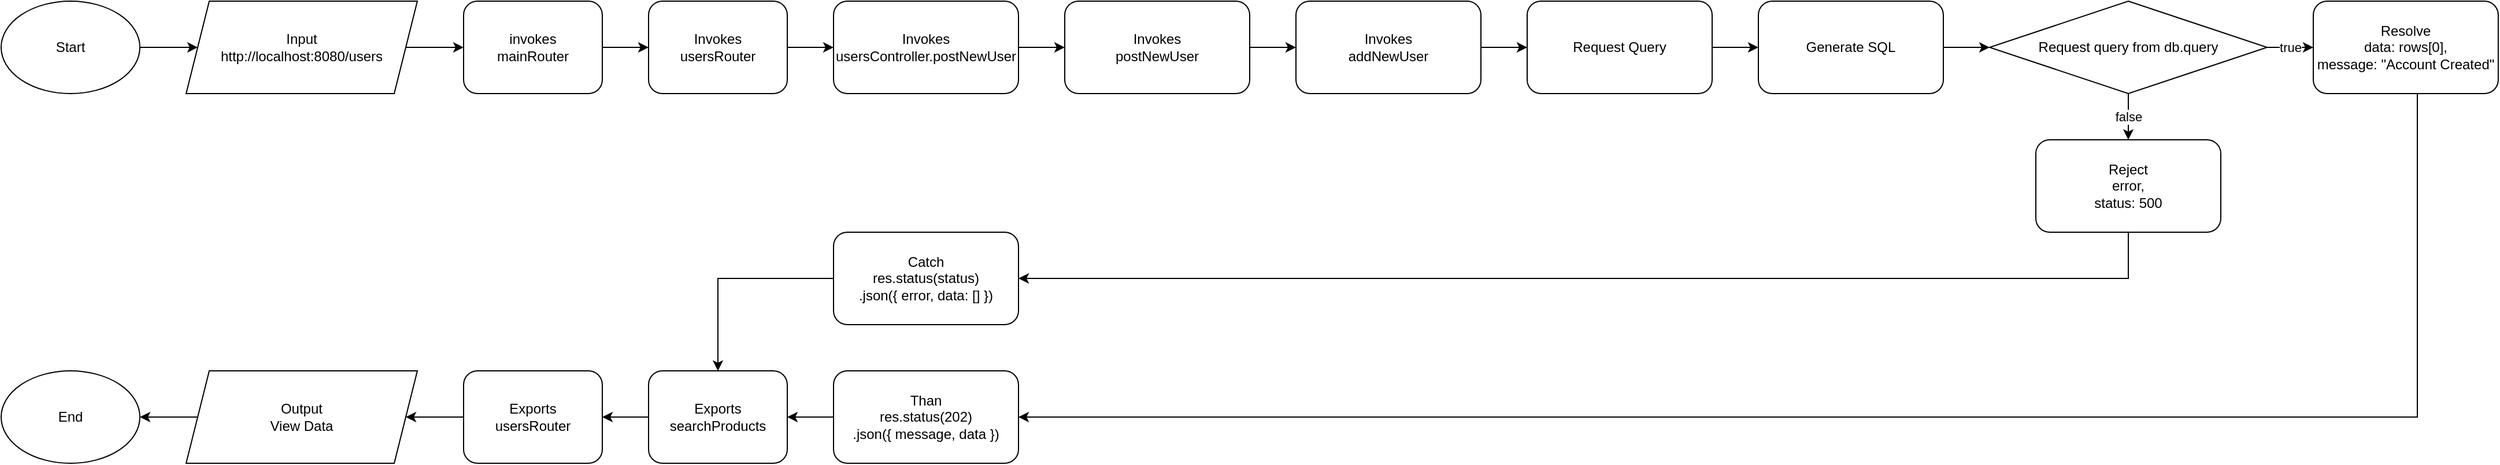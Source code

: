 <mxfile version="17.4.5" type="device"><diagram id="uiKePNYdW04oS3VrJbI_" name="Page-1"><mxGraphModel dx="2154" dy="574" grid="1" gridSize="10" guides="1" tooltips="1" connect="1" arrows="1" fold="1" page="1" pageScale="1" pageWidth="850" pageHeight="1100" math="0" shadow="0"><root><mxCell id="0"/><mxCell id="1" parent="0"/><mxCell id="pQFvNN1p-EPyQyDj8xXS-71" style="edgeStyle=orthogonalEdgeStyle;rounded=0;orthogonalLoop=1;jettySize=auto;html=1;entryX=0;entryY=0.5;entryDx=0;entryDy=0;fontSize=11;" parent="1" source="pQFvNN1p-EPyQyDj8xXS-1" target="pQFvNN1p-EPyQyDj8xXS-3" edge="1"><mxGeometry relative="1" as="geometry"/></mxCell><mxCell id="pQFvNN1p-EPyQyDj8xXS-1" value="Start" style="ellipse;whiteSpace=wrap;html=1;" parent="1" vertex="1"><mxGeometry x="-40" y="400" width="120" height="80" as="geometry"/></mxCell><mxCell id="pQFvNN1p-EPyQyDj8xXS-73" style="edgeStyle=orthogonalEdgeStyle;rounded=0;orthogonalLoop=1;jettySize=auto;html=1;entryX=0;entryY=0.5;entryDx=0;entryDy=0;fontSize=11;" parent="1" source="pQFvNN1p-EPyQyDj8xXS-3" target="pQFvNN1p-EPyQyDj8xXS-4" edge="1"><mxGeometry relative="1" as="geometry"/></mxCell><mxCell id="pQFvNN1p-EPyQyDj8xXS-3" value="Input&lt;br&gt;http://localhost:8080/users" style="shape=parallelogram;perimeter=parallelogramPerimeter;whiteSpace=wrap;html=1;fixedSize=1;" parent="1" vertex="1"><mxGeometry x="120" y="400" width="200" height="80" as="geometry"/></mxCell><mxCell id="pQFvNN1p-EPyQyDj8xXS-74" style="edgeStyle=orthogonalEdgeStyle;rounded=0;orthogonalLoop=1;jettySize=auto;html=1;entryX=0;entryY=0.5;entryDx=0;entryDy=0;fontSize=11;" parent="1" source="pQFvNN1p-EPyQyDj8xXS-4" target="pQFvNN1p-EPyQyDj8xXS-5" edge="1"><mxGeometry relative="1" as="geometry"/></mxCell><mxCell id="pQFvNN1p-EPyQyDj8xXS-4" value="invokes&lt;br&gt;mainRouter" style="rounded=1;whiteSpace=wrap;html=1;" parent="1" vertex="1"><mxGeometry x="360" y="400" width="120" height="80" as="geometry"/></mxCell><mxCell id="pQFvNN1p-EPyQyDj8xXS-75" style="edgeStyle=orthogonalEdgeStyle;rounded=0;orthogonalLoop=1;jettySize=auto;html=1;entryX=0;entryY=0.5;entryDx=0;entryDy=0;fontSize=11;" parent="1" source="pQFvNN1p-EPyQyDj8xXS-5" target="pQFvNN1p-EPyQyDj8xXS-6" edge="1"><mxGeometry relative="1" as="geometry"/></mxCell><mxCell id="pQFvNN1p-EPyQyDj8xXS-5" value="Invokes&lt;br&gt;usersRouter" style="rounded=1;whiteSpace=wrap;html=1;" parent="1" vertex="1"><mxGeometry x="520" y="400" width="120" height="80" as="geometry"/></mxCell><mxCell id="pQFvNN1p-EPyQyDj8xXS-80" style="edgeStyle=orthogonalEdgeStyle;rounded=0;orthogonalLoop=1;jettySize=auto;html=1;entryX=0;entryY=0.5;entryDx=0;entryDy=0;fontSize=11;" parent="1" source="pQFvNN1p-EPyQyDj8xXS-6" target="pQFvNN1p-EPyQyDj8xXS-12" edge="1"><mxGeometry relative="1" as="geometry"/></mxCell><mxCell id="pQFvNN1p-EPyQyDj8xXS-6" value="Invokes&lt;br&gt;usersController.postNewUser" style="rounded=1;whiteSpace=wrap;html=1;" parent="1" vertex="1"><mxGeometry x="680" y="400" width="160" height="80" as="geometry"/></mxCell><mxCell id="pQFvNN1p-EPyQyDj8xXS-81" style="edgeStyle=orthogonalEdgeStyle;rounded=0;orthogonalLoop=1;jettySize=auto;html=1;entryX=0;entryY=0.5;entryDx=0;entryDy=0;fontSize=11;" parent="1" source="pQFvNN1p-EPyQyDj8xXS-12" target="pQFvNN1p-EPyQyDj8xXS-13" edge="1"><mxGeometry relative="1" as="geometry"/></mxCell><mxCell id="pQFvNN1p-EPyQyDj8xXS-12" value="Invokes&lt;br&gt;postNewUser" style="rounded=1;whiteSpace=wrap;html=1;" parent="1" vertex="1"><mxGeometry x="880" y="400" width="160" height="80" as="geometry"/></mxCell><mxCell id="pQFvNN1p-EPyQyDj8xXS-82" style="edgeStyle=orthogonalEdgeStyle;rounded=0;orthogonalLoop=1;jettySize=auto;html=1;entryX=0;entryY=0.5;entryDx=0;entryDy=0;fontSize=11;" parent="1" source="pQFvNN1p-EPyQyDj8xXS-13" target="pQFvNN1p-EPyQyDj8xXS-14" edge="1"><mxGeometry relative="1" as="geometry"/></mxCell><mxCell id="pQFvNN1p-EPyQyDj8xXS-13" value="Invokes&lt;br&gt;addNewUser" style="rounded=1;whiteSpace=wrap;html=1;" parent="1" vertex="1"><mxGeometry x="1080" y="400" width="160" height="80" as="geometry"/></mxCell><mxCell id="A05hZcJf6kDOPF3-D8R7-2" style="edgeStyle=orthogonalEdgeStyle;rounded=0;orthogonalLoop=1;jettySize=auto;html=1;entryX=0;entryY=0.5;entryDx=0;entryDy=0;" edge="1" parent="1" source="pQFvNN1p-EPyQyDj8xXS-14" target="pQFvNN1p-EPyQyDj8xXS-19"><mxGeometry relative="1" as="geometry"/></mxCell><mxCell id="pQFvNN1p-EPyQyDj8xXS-14" value="Request Query" style="rounded=1;whiteSpace=wrap;html=1;" parent="1" vertex="1"><mxGeometry x="1280" y="400" width="160" height="80" as="geometry"/></mxCell><mxCell id="pQFvNN1p-EPyQyDj8xXS-30" style="edgeStyle=orthogonalEdgeStyle;rounded=0;orthogonalLoop=1;jettySize=auto;html=1;fontSize=11;entryX=0;entryY=0.5;entryDx=0;entryDy=0;" parent="1" source="pQFvNN1p-EPyQyDj8xXS-19" target="pQFvNN1p-EPyQyDj8xXS-20" edge="1"><mxGeometry relative="1" as="geometry"/></mxCell><mxCell id="pQFvNN1p-EPyQyDj8xXS-19" value="Generate SQL" style="rounded=1;whiteSpace=wrap;html=1;" parent="1" vertex="1"><mxGeometry x="1480" y="400" width="160" height="80" as="geometry"/></mxCell><mxCell id="pQFvNN1p-EPyQyDj8xXS-28" value="true" style="edgeStyle=orthogonalEdgeStyle;rounded=0;orthogonalLoop=1;jettySize=auto;html=1;entryX=0;entryY=0.5;entryDx=0;entryDy=0;fontSize=11;" parent="1" source="pQFvNN1p-EPyQyDj8xXS-20" target="pQFvNN1p-EPyQyDj8xXS-24" edge="1"><mxGeometry relative="1" as="geometry"><mxPoint x="2100" y="500" as="targetPoint"/></mxGeometry></mxCell><mxCell id="pQFvNN1p-EPyQyDj8xXS-29" value="false" style="edgeStyle=orthogonalEdgeStyle;rounded=0;orthogonalLoop=1;jettySize=auto;html=1;entryX=0.5;entryY=0;entryDx=0;entryDy=0;fontSize=11;" parent="1" source="pQFvNN1p-EPyQyDj8xXS-20" target="pQFvNN1p-EPyQyDj8xXS-25" edge="1"><mxGeometry relative="1" as="geometry"/></mxCell><mxCell id="pQFvNN1p-EPyQyDj8xXS-20" value="Request query from db.query" style="rhombus;whiteSpace=wrap;html=1;" parent="1" vertex="1"><mxGeometry x="1680" y="400" width="240" height="80" as="geometry"/></mxCell><mxCell id="pQFvNN1p-EPyQyDj8xXS-105" style="edgeStyle=orthogonalEdgeStyle;rounded=0;orthogonalLoop=1;jettySize=auto;html=1;entryX=1;entryY=0.5;entryDx=0;entryDy=0;fontSize=11;" parent="1" source="pQFvNN1p-EPyQyDj8xXS-24" target="pQFvNN1p-EPyQyDj8xXS-61" edge="1"><mxGeometry relative="1" as="geometry"><Array as="points"><mxPoint x="2050" y="760"/></Array></mxGeometry></mxCell><mxCell id="pQFvNN1p-EPyQyDj8xXS-24" value="&lt;div&gt;Resolve&lt;/div&gt;&lt;div&gt;&lt;div&gt;data: rows[0],&lt;/div&gt;&lt;div&gt;&lt;span&gt;message: &quot;Account Created&quot;&lt;/span&gt;&lt;/div&gt;&lt;/div&gt;" style="rounded=1;whiteSpace=wrap;html=1;" parent="1" vertex="1"><mxGeometry x="1960" y="400" width="160" height="80" as="geometry"/></mxCell><mxCell id="pQFvNN1p-EPyQyDj8xXS-106" style="edgeStyle=orthogonalEdgeStyle;rounded=0;orthogonalLoop=1;jettySize=auto;html=1;entryX=1;entryY=0.5;entryDx=0;entryDy=0;fontSize=11;fillColor=#FF0000;strokeColor=#000000;exitX=0.5;exitY=1;exitDx=0;exitDy=0;" parent="1" source="pQFvNN1p-EPyQyDj8xXS-25" target="pQFvNN1p-EPyQyDj8xXS-62" edge="1"><mxGeometry relative="1" as="geometry"><Array as="points"><mxPoint x="1800" y="640"/></Array></mxGeometry></mxCell><mxCell id="pQFvNN1p-EPyQyDj8xXS-25" value="&lt;div&gt;Reject&lt;/div&gt;&lt;div&gt;&lt;span&gt;error,&lt;/span&gt;&lt;/div&gt;&lt;div&gt;&lt;span&gt;status: 500&lt;/span&gt;&lt;/div&gt;" style="rounded=1;whiteSpace=wrap;html=1;" parent="1" vertex="1"><mxGeometry x="1720" y="520" width="160" height="80" as="geometry"/></mxCell><mxCell id="pQFvNN1p-EPyQyDj8xXS-99" style="edgeStyle=orthogonalEdgeStyle;rounded=0;orthogonalLoop=1;jettySize=auto;html=1;entryX=1;entryY=0.5;entryDx=0;entryDy=0;fontSize=11;" parent="1" source="pQFvNN1p-EPyQyDj8xXS-61" target="pQFvNN1p-EPyQyDj8xXS-65" edge="1"><mxGeometry relative="1" as="geometry"/></mxCell><mxCell id="pQFvNN1p-EPyQyDj8xXS-61" value="&lt;div&gt;Than&lt;/div&gt;&lt;div&gt;res.status(202)&lt;/div&gt;&lt;div&gt;.json({&amp;nbsp;message,&amp;nbsp;data })&lt;/div&gt;" style="rounded=1;whiteSpace=wrap;html=1;" parent="1" vertex="1"><mxGeometry x="680" y="720" width="160" height="80" as="geometry"/></mxCell><mxCell id="pQFvNN1p-EPyQyDj8xXS-98" style="edgeStyle=orthogonalEdgeStyle;rounded=0;orthogonalLoop=1;jettySize=auto;html=1;entryX=0.5;entryY=0;entryDx=0;entryDy=0;fontSize=11;" parent="1" source="pQFvNN1p-EPyQyDj8xXS-62" target="pQFvNN1p-EPyQyDj8xXS-65" edge="1"><mxGeometry relative="1" as="geometry"/></mxCell><mxCell id="pQFvNN1p-EPyQyDj8xXS-62" value="&lt;div&gt;Catch&lt;/div&gt;&lt;div&gt;res.status(status)&lt;/div&gt;&lt;div&gt;&lt;span&gt;.json({&amp;nbsp;&lt;/span&gt;&lt;span&gt;error,&amp;nbsp;&lt;/span&gt;&lt;span&gt;data: []&amp;nbsp;&lt;/span&gt;&lt;span&gt;})&lt;/span&gt;&lt;/div&gt;" style="rounded=1;whiteSpace=wrap;html=1;" parent="1" vertex="1"><mxGeometry x="680" y="600" width="160" height="80" as="geometry"/></mxCell><mxCell id="pQFvNN1p-EPyQyDj8xXS-63" style="edgeStyle=orthogonalEdgeStyle;rounded=0;orthogonalLoop=1;jettySize=auto;html=1;exitX=0.5;exitY=1;exitDx=0;exitDy=0;fontSize=11;" parent="1" source="pQFvNN1p-EPyQyDj8xXS-62" target="pQFvNN1p-EPyQyDj8xXS-62" edge="1"><mxGeometry relative="1" as="geometry"/></mxCell><mxCell id="pQFvNN1p-EPyQyDj8xXS-95" style="edgeStyle=orthogonalEdgeStyle;rounded=0;orthogonalLoop=1;jettySize=auto;html=1;entryX=1;entryY=0.5;entryDx=0;entryDy=0;fontSize=11;" parent="1" source="pQFvNN1p-EPyQyDj8xXS-65" target="pQFvNN1p-EPyQyDj8xXS-66" edge="1"><mxGeometry relative="1" as="geometry"/></mxCell><mxCell id="pQFvNN1p-EPyQyDj8xXS-65" value="Exports&lt;br&gt;searchProducts" style="rounded=1;whiteSpace=wrap;html=1;" parent="1" vertex="1"><mxGeometry x="520" y="720" width="120" height="80" as="geometry"/></mxCell><mxCell id="pQFvNN1p-EPyQyDj8xXS-96" style="edgeStyle=orthogonalEdgeStyle;rounded=0;orthogonalLoop=1;jettySize=auto;html=1;entryX=1;entryY=0.5;entryDx=0;entryDy=0;fontSize=11;" parent="1" source="pQFvNN1p-EPyQyDj8xXS-66" target="pQFvNN1p-EPyQyDj8xXS-68" edge="1"><mxGeometry relative="1" as="geometry"/></mxCell><mxCell id="pQFvNN1p-EPyQyDj8xXS-66" value="Exports&lt;br&gt;usersRouter" style="rounded=1;whiteSpace=wrap;html=1;" parent="1" vertex="1"><mxGeometry x="360" y="720" width="120" height="80" as="geometry"/></mxCell><mxCell id="pQFvNN1p-EPyQyDj8xXS-67" value="End" style="ellipse;whiteSpace=wrap;html=1;" parent="1" vertex="1"><mxGeometry x="-40" y="720" width="120" height="80" as="geometry"/></mxCell><mxCell id="pQFvNN1p-EPyQyDj8xXS-97" style="edgeStyle=orthogonalEdgeStyle;rounded=0;orthogonalLoop=1;jettySize=auto;html=1;entryX=1;entryY=0.5;entryDx=0;entryDy=0;fontSize=11;" parent="1" source="pQFvNN1p-EPyQyDj8xXS-68" target="pQFvNN1p-EPyQyDj8xXS-67" edge="1"><mxGeometry relative="1" as="geometry"/></mxCell><mxCell id="pQFvNN1p-EPyQyDj8xXS-68" value="Output&lt;br&gt;View Data" style="shape=parallelogram;perimeter=parallelogramPerimeter;whiteSpace=wrap;html=1;fixedSize=1;" parent="1" vertex="1"><mxGeometry x="120" y="720" width="200" height="80" as="geometry"/></mxCell></root></mxGraphModel></diagram></mxfile>